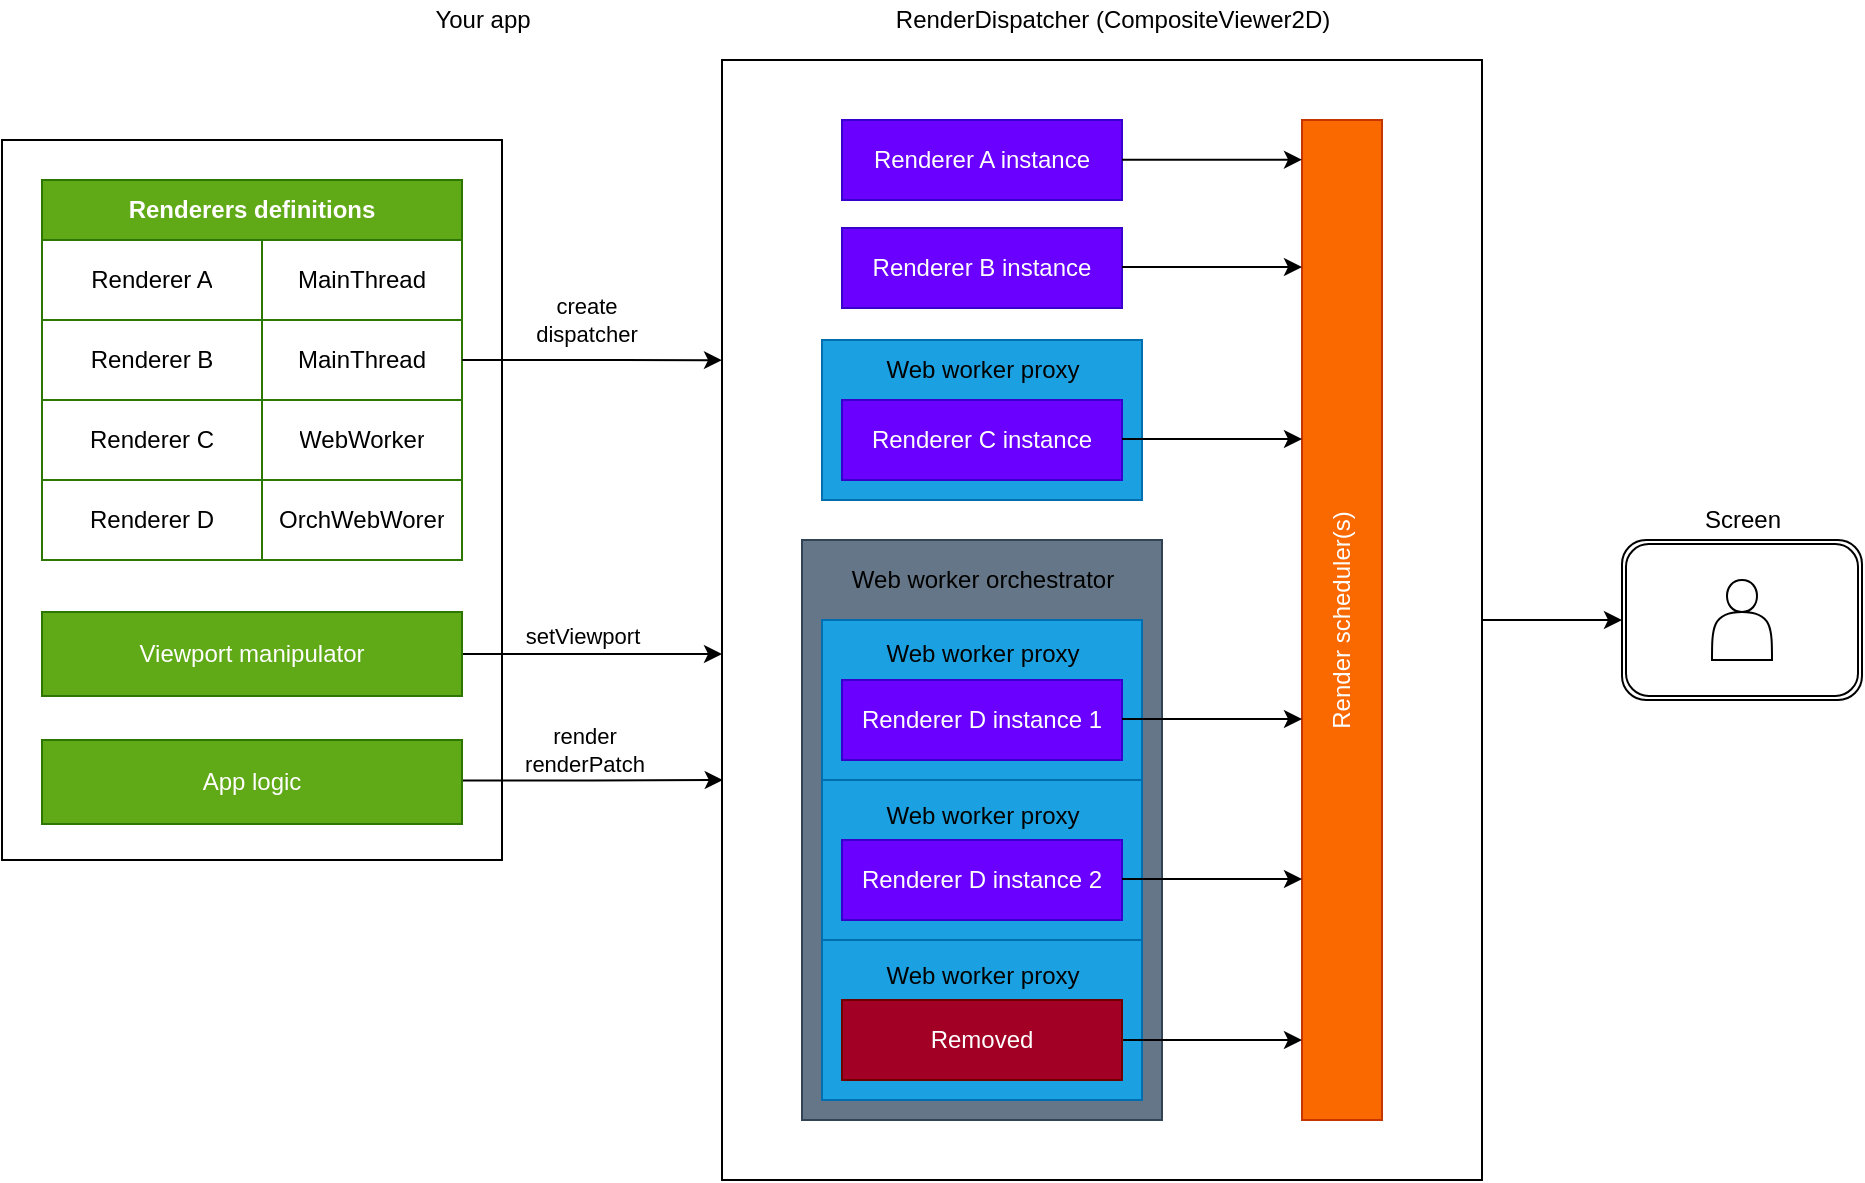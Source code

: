 <mxfile version="13.6.5">
    <diagram id="C5RBs43oDa-KdzZeNtuy" name="Page-1">
        <mxGraphModel dx="2813" dy="764" grid="1" gridSize="10" guides="1" tooltips="1" connect="1" arrows="1" fold="1" page="1" pageScale="1" pageWidth="827" pageHeight="1169" math="0" shadow="0">
            <root>
                <mxCell id="WIyWlLk6GJQsqaUBKTNV-0"/>
                <mxCell id="WIyWlLk6GJQsqaUBKTNV-1" parent="WIyWlLk6GJQsqaUBKTNV-0"/>
                <mxCell id="2" value="" style="rounded=0;whiteSpace=wrap;html=1;" parent="WIyWlLk6GJQsqaUBKTNV-1" vertex="1">
                    <mxGeometry x="-120" y="160" width="250" height="360" as="geometry"/>
                </mxCell>
                <mxCell id="48" style="edgeStyle=orthogonalEdgeStyle;rounded=0;orthogonalLoop=1;jettySize=auto;html=1;exitX=1;exitY=0.5;exitDx=0;exitDy=0;entryX=0;entryY=0.5;entryDx=0;entryDy=0;" edge="1" parent="WIyWlLk6GJQsqaUBKTNV-1" source="4" target="11">
                    <mxGeometry relative="1" as="geometry"/>
                </mxCell>
                <mxCell id="4" value="" style="rounded=0;whiteSpace=wrap;html=1;" parent="WIyWlLk6GJQsqaUBKTNV-1" vertex="1">
                    <mxGeometry x="240" y="120" width="380" height="560" as="geometry"/>
                </mxCell>
                <mxCell id="16" value="" style="rounded=0;whiteSpace=wrap;html=1;fillColor=#1ba1e2;strokeColor=#006EAF;fontColor=#ffffff;" parent="WIyWlLk6GJQsqaUBKTNV-1" vertex="1">
                    <mxGeometry x="290" y="260" width="160" height="80" as="geometry"/>
                </mxCell>
                <mxCell id="3" value="Your app" style="text;html=1;resizable=0;autosize=1;align=center;verticalAlign=middle;points=[];fillColor=none;strokeColor=none;rounded=0;" parent="WIyWlLk6GJQsqaUBKTNV-1" vertex="1">
                    <mxGeometry x="90" y="90" width="60" height="20" as="geometry"/>
                </mxCell>
                <mxCell id="5" value="RenderDispatcher (CompositeViewer2D)" style="text;html=1;resizable=0;autosize=1;align=center;verticalAlign=middle;points=[];fillColor=none;strokeColor=none;rounded=0;" parent="WIyWlLk6GJQsqaUBKTNV-1" vertex="1">
                    <mxGeometry x="320" y="90" width="230" height="20" as="geometry"/>
                </mxCell>
                <mxCell id="11" value="" style="shape=ext;double=1;rounded=1;whiteSpace=wrap;html=1;" parent="WIyWlLk6GJQsqaUBKTNV-1" vertex="1">
                    <mxGeometry x="690" y="360" width="120" height="80" as="geometry"/>
                </mxCell>
                <mxCell id="12" value="Screen" style="text;html=1;resizable=0;autosize=1;align=center;verticalAlign=middle;points=[];fillColor=none;strokeColor=none;rounded=0;" parent="WIyWlLk6GJQsqaUBKTNV-1" vertex="1">
                    <mxGeometry x="725" y="340" width="50" height="20" as="geometry"/>
                </mxCell>
                <mxCell id="13" value="Render scheduler(s)" style="rounded=0;whiteSpace=wrap;html=1;horizontal=0;fillColor=#fa6800;strokeColor=#C73500;fontColor=#ffffff;" parent="WIyWlLk6GJQsqaUBKTNV-1" vertex="1">
                    <mxGeometry x="530" y="150" width="40" height="500" as="geometry"/>
                </mxCell>
                <mxCell id="15" value="Renderer C instance" style="rounded=0;whiteSpace=wrap;html=1;fillColor=#6a00ff;strokeColor=#3700CC;fontColor=#ffffff;" parent="WIyWlLk6GJQsqaUBKTNV-1" vertex="1">
                    <mxGeometry x="300" y="290" width="140" height="40" as="geometry"/>
                </mxCell>
                <mxCell id="17" value="Web worker proxy" style="text;html=1;resizable=0;autosize=1;align=center;verticalAlign=middle;points=[];fillColor=none;strokeColor=none;rounded=0;" parent="WIyWlLk6GJQsqaUBKTNV-1" vertex="1">
                    <mxGeometry x="315" y="265" width="110" height="20" as="geometry"/>
                </mxCell>
                <mxCell id="18" value="Renderer A instance" style="rounded=0;whiteSpace=wrap;html=1;fillColor=#6a00ff;strokeColor=#3700CC;fontColor=#ffffff;" parent="WIyWlLk6GJQsqaUBKTNV-1" vertex="1">
                    <mxGeometry x="300" y="150" width="140" height="40" as="geometry"/>
                </mxCell>
                <mxCell id="19" value="Renderer B instance" style="rounded=0;whiteSpace=wrap;html=1;fillColor=#6a00ff;strokeColor=#3700CC;fontColor=#ffffff;" parent="WIyWlLk6GJQsqaUBKTNV-1" vertex="1">
                    <mxGeometry x="300" y="204" width="140" height="40" as="geometry"/>
                </mxCell>
                <mxCell id="21" value="" style="rounded=0;whiteSpace=wrap;html=1;align=left;fillColor=#647687;strokeColor=#314354;fontColor=#ffffff;" parent="WIyWlLk6GJQsqaUBKTNV-1" vertex="1">
                    <mxGeometry x="280" y="360" width="180" height="290" as="geometry"/>
                </mxCell>
                <mxCell id="23" value="" style="rounded=0;whiteSpace=wrap;html=1;fillColor=#1ba1e2;strokeColor=#006EAF;fontColor=#ffffff;" parent="WIyWlLk6GJQsqaUBKTNV-1" vertex="1">
                    <mxGeometry x="290" y="400" width="160" height="80" as="geometry"/>
                </mxCell>
                <mxCell id="24" value="Renderer D instance 1" style="rounded=0;whiteSpace=wrap;html=1;fillColor=#6a00ff;strokeColor=#3700CC;fontColor=#ffffff;" parent="WIyWlLk6GJQsqaUBKTNV-1" vertex="1">
                    <mxGeometry x="300" y="430" width="140" height="40" as="geometry"/>
                </mxCell>
                <mxCell id="25" value="Web worker proxy" style="text;html=1;resizable=0;autosize=1;align=center;verticalAlign=middle;points=[];fillColor=none;strokeColor=none;rounded=0;" parent="WIyWlLk6GJQsqaUBKTNV-1" vertex="1">
                    <mxGeometry x="315" y="407" width="110" height="20" as="geometry"/>
                </mxCell>
                <mxCell id="26" value="" style="rounded=0;whiteSpace=wrap;html=1;fillColor=#1ba1e2;strokeColor=#006EAF;fontColor=#ffffff;" parent="WIyWlLk6GJQsqaUBKTNV-1" vertex="1">
                    <mxGeometry x="290" y="480" width="160" height="80" as="geometry"/>
                </mxCell>
                <mxCell id="27" value="Renderer D instance 2" style="rounded=0;whiteSpace=wrap;html=1;fillColor=#6a00ff;strokeColor=#3700CC;fontColor=#ffffff;" parent="WIyWlLk6GJQsqaUBKTNV-1" vertex="1">
                    <mxGeometry x="300" y="510" width="140" height="40" as="geometry"/>
                </mxCell>
                <mxCell id="28" value="Web worker proxy" style="text;html=1;resizable=0;autosize=1;align=center;verticalAlign=middle;points=[];fillColor=none;strokeColor=none;rounded=0;" parent="WIyWlLk6GJQsqaUBKTNV-1" vertex="1">
                    <mxGeometry x="315" y="488" width="110" height="20" as="geometry"/>
                </mxCell>
                <mxCell id="29" value="" style="rounded=0;whiteSpace=wrap;html=1;fillColor=#1ba1e2;strokeColor=#006EAF;fontColor=#ffffff;" parent="WIyWlLk6GJQsqaUBKTNV-1" vertex="1">
                    <mxGeometry x="290" y="560" width="160" height="80" as="geometry"/>
                </mxCell>
                <mxCell id="34" style="edgeStyle=orthogonalEdgeStyle;rounded=0;orthogonalLoop=1;jettySize=auto;html=1;exitX=1;exitY=0.5;exitDx=0;exitDy=0;entryX=0;entryY=0.92;entryDx=0;entryDy=0;entryPerimeter=0;" parent="WIyWlLk6GJQsqaUBKTNV-1" source="30" target="13" edge="1">
                    <mxGeometry relative="1" as="geometry"/>
                </mxCell>
                <mxCell id="30" value="Removed" style="rounded=0;whiteSpace=wrap;html=1;fillColor=#a20025;strokeColor=#6F0000;fontColor=#ffffff;" parent="WIyWlLk6GJQsqaUBKTNV-1" vertex="1">
                    <mxGeometry x="300" y="590" width="140" height="40" as="geometry"/>
                </mxCell>
                <mxCell id="31" value="Web worker proxy" style="text;html=1;resizable=0;autosize=1;align=center;verticalAlign=middle;points=[];fillColor=none;strokeColor=none;rounded=0;" parent="WIyWlLk6GJQsqaUBKTNV-1" vertex="1">
                    <mxGeometry x="315" y="568" width="110" height="20" as="geometry"/>
                </mxCell>
                <mxCell id="32" value="Web worker orchestrator" style="text;html=1;resizable=0;autosize=1;align=center;verticalAlign=middle;points=[];fillColor=none;strokeColor=none;rounded=0;" parent="WIyWlLk6GJQsqaUBKTNV-1" vertex="1">
                    <mxGeometry x="295" y="370" width="150" height="20" as="geometry"/>
                </mxCell>
                <mxCell id="41" style="edgeStyle=orthogonalEdgeStyle;rounded=0;orthogonalLoop=1;jettySize=auto;html=1;exitX=1;exitY=0.5;exitDx=0;exitDy=0;entryX=0;entryY=0.92;entryDx=0;entryDy=0;entryPerimeter=0;" parent="WIyWlLk6GJQsqaUBKTNV-1" edge="1">
                    <mxGeometry relative="1" as="geometry">
                        <mxPoint x="440" y="529.5" as="sourcePoint"/>
                        <mxPoint x="530" y="529.5" as="targetPoint"/>
                    </mxGeometry>
                </mxCell>
                <mxCell id="42" style="edgeStyle=orthogonalEdgeStyle;rounded=0;orthogonalLoop=1;jettySize=auto;html=1;exitX=1;exitY=0.5;exitDx=0;exitDy=0;entryX=0;entryY=0.92;entryDx=0;entryDy=0;entryPerimeter=0;" parent="WIyWlLk6GJQsqaUBKTNV-1" edge="1">
                    <mxGeometry relative="1" as="geometry">
                        <mxPoint x="440" y="449.5" as="sourcePoint"/>
                        <mxPoint x="530" y="449.5" as="targetPoint"/>
                    </mxGeometry>
                </mxCell>
                <mxCell id="43" style="edgeStyle=orthogonalEdgeStyle;rounded=0;orthogonalLoop=1;jettySize=auto;html=1;exitX=1;exitY=0.5;exitDx=0;exitDy=0;entryX=0;entryY=0.92;entryDx=0;entryDy=0;entryPerimeter=0;" parent="WIyWlLk6GJQsqaUBKTNV-1" edge="1">
                    <mxGeometry relative="1" as="geometry">
                        <mxPoint x="440" y="309.5" as="sourcePoint"/>
                        <mxPoint x="530" y="309.5" as="targetPoint"/>
                    </mxGeometry>
                </mxCell>
                <mxCell id="46" style="edgeStyle=orthogonalEdgeStyle;rounded=0;orthogonalLoop=1;jettySize=auto;html=1;exitX=1;exitY=0.5;exitDx=0;exitDy=0;entryX=0;entryY=0.92;entryDx=0;entryDy=0;entryPerimeter=0;" parent="WIyWlLk6GJQsqaUBKTNV-1" edge="1">
                    <mxGeometry relative="1" as="geometry">
                        <mxPoint x="440" y="223.5" as="sourcePoint"/>
                        <mxPoint x="530" y="223.5" as="targetPoint"/>
                    </mxGeometry>
                </mxCell>
                <mxCell id="47" style="edgeStyle=orthogonalEdgeStyle;rounded=0;orthogonalLoop=1;jettySize=auto;html=1;exitX=1;exitY=0.5;exitDx=0;exitDy=0;entryX=0;entryY=0.92;entryDx=0;entryDy=0;entryPerimeter=0;" parent="WIyWlLk6GJQsqaUBKTNV-1" edge="1">
                    <mxGeometry relative="1" as="geometry">
                        <mxPoint x="440" y="169.83" as="sourcePoint"/>
                        <mxPoint x="530" y="169.83" as="targetPoint"/>
                    </mxGeometry>
                </mxCell>
                <mxCell id="85" value="Renderers definitions" style="shape=table;html=1;whiteSpace=wrap;startSize=30;container=1;collapsible=0;childLayout=tableLayout;fontStyle=1;align=center;fillColor=#60a917;strokeColor=#2D7600;fontColor=#ffffff;" vertex="1" parent="WIyWlLk6GJQsqaUBKTNV-1">
                    <mxGeometry x="-100" y="180" width="210" height="190" as="geometry"/>
                </mxCell>
                <mxCell id="109" style="shape=partialRectangle;html=1;whiteSpace=wrap;collapsible=0;dropTarget=0;pointerEvents=0;fillColor=none;top=0;left=0;bottom=0;right=0;points=[[0,0.5],[1,0.5]];portConstraint=eastwest;" vertex="1" parent="85">
                    <mxGeometry y="30" width="210" height="40" as="geometry"/>
                </mxCell>
                <mxCell id="110" value="Renderer A" style="shape=partialRectangle;html=1;whiteSpace=wrap;connectable=0;fillColor=none;top=0;left=0;bottom=0;right=0;overflow=hidden;" vertex="1" parent="109">
                    <mxGeometry width="110" height="40" as="geometry"/>
                </mxCell>
                <mxCell id="111" value="MainThread" style="shape=partialRectangle;html=1;whiteSpace=wrap;connectable=0;fillColor=none;top=0;left=0;bottom=0;right=0;overflow=hidden;" vertex="1" parent="109">
                    <mxGeometry x="110" width="100" height="40" as="geometry"/>
                </mxCell>
                <mxCell id="102" style="shape=partialRectangle;html=1;whiteSpace=wrap;collapsible=0;dropTarget=0;pointerEvents=0;fillColor=none;top=0;left=0;bottom=0;right=0;points=[[0,0.5],[1,0.5]];portConstraint=eastwest;" vertex="1" parent="85">
                    <mxGeometry y="70" width="210" height="40" as="geometry"/>
                </mxCell>
                <mxCell id="103" value="&lt;span&gt;Renderer B&lt;/span&gt;" style="shape=partialRectangle;html=1;whiteSpace=wrap;connectable=0;fillColor=none;top=0;left=0;bottom=0;right=0;overflow=hidden;" vertex="1" parent="102">
                    <mxGeometry width="110" height="40" as="geometry"/>
                </mxCell>
                <mxCell id="106" value="MainThread" style="shape=partialRectangle;html=1;whiteSpace=wrap;connectable=0;fillColor=none;top=0;left=0;bottom=0;right=0;overflow=hidden;" vertex="1" parent="102">
                    <mxGeometry x="110" width="100" height="40" as="geometry"/>
                </mxCell>
                <mxCell id="86" value="" style="shape=partialRectangle;html=1;whiteSpace=wrap;collapsible=0;dropTarget=0;pointerEvents=0;fillColor=none;top=0;left=0;bottom=0;right=0;points=[[0,0.5],[1,0.5]];portConstraint=eastwest;" vertex="1" parent="85">
                    <mxGeometry y="110" width="210" height="40" as="geometry"/>
                </mxCell>
                <mxCell id="87" value="&lt;span&gt;Renderer C&lt;/span&gt;" style="shape=partialRectangle;html=1;whiteSpace=wrap;connectable=0;fillColor=none;top=0;left=0;bottom=0;right=0;overflow=hidden;" vertex="1" parent="86">
                    <mxGeometry width="110" height="40" as="geometry"/>
                </mxCell>
                <mxCell id="107" value="WebWorker" style="shape=partialRectangle;html=1;whiteSpace=wrap;connectable=0;fillColor=none;top=0;left=0;bottom=0;right=0;overflow=hidden;" vertex="1" parent="86">
                    <mxGeometry x="110" width="100" height="40" as="geometry"/>
                </mxCell>
                <mxCell id="90" value="" style="shape=partialRectangle;html=1;whiteSpace=wrap;collapsible=0;dropTarget=0;pointerEvents=0;fillColor=none;top=0;left=0;bottom=0;right=0;points=[[0,0.5],[1,0.5]];portConstraint=eastwest;" vertex="1" parent="85">
                    <mxGeometry y="150" width="210" height="40" as="geometry"/>
                </mxCell>
                <mxCell id="91" value="&lt;span&gt;Renderer D&lt;/span&gt;" style="shape=partialRectangle;html=1;whiteSpace=wrap;connectable=0;fillColor=none;top=0;left=0;bottom=0;right=0;overflow=hidden;" vertex="1" parent="90">
                    <mxGeometry width="110" height="40" as="geometry"/>
                </mxCell>
                <mxCell id="108" value="OrchWebWorer" style="shape=partialRectangle;html=1;whiteSpace=wrap;connectable=0;fillColor=none;top=0;left=0;bottom=0;right=0;overflow=hidden;" vertex="1" parent="90">
                    <mxGeometry x="110" width="100" height="40" as="geometry"/>
                </mxCell>
                <mxCell id="120" style="edgeStyle=orthogonalEdgeStyle;rounded=0;orthogonalLoop=1;jettySize=auto;html=1;exitX=1;exitY=0.5;exitDx=0;exitDy=0;" edge="1" parent="WIyWlLk6GJQsqaUBKTNV-1" source="116">
                    <mxGeometry relative="1" as="geometry">
                        <mxPoint x="240" y="417" as="targetPoint"/>
                        <Array as="points">
                            <mxPoint x="240" y="417"/>
                        </Array>
                    </mxGeometry>
                </mxCell>
                <mxCell id="124" value="setViewport" style="edgeLabel;html=1;align=center;verticalAlign=middle;resizable=0;points=[];" vertex="1" connectable="0" parent="120">
                    <mxGeometry x="0.122" y="2" relative="1" as="geometry">
                        <mxPoint x="-13.14" y="-6.98" as="offset"/>
                    </mxGeometry>
                </mxCell>
                <mxCell id="116" value="Viewport manipulator" style="rounded=0;whiteSpace=wrap;html=1;fillColor=#60a917;strokeColor=#2D7600;fontColor=#ffffff;" vertex="1" parent="WIyWlLk6GJQsqaUBKTNV-1">
                    <mxGeometry x="-100" y="396" width="210" height="42" as="geometry"/>
                </mxCell>
                <mxCell id="119" style="edgeStyle=orthogonalEdgeStyle;rounded=0;orthogonalLoop=1;jettySize=auto;html=1;exitX=1;exitY=0.5;exitDx=0;exitDy=0;entryX=0;entryY=0.268;entryDx=0;entryDy=0;entryPerimeter=0;" edge="1" parent="WIyWlLk6GJQsqaUBKTNV-1" source="102" target="4">
                    <mxGeometry relative="1" as="geometry">
                        <Array as="points">
                            <mxPoint x="190" y="270"/>
                            <mxPoint x="190" y="270"/>
                        </Array>
                    </mxGeometry>
                </mxCell>
                <mxCell id="122" value="create&lt;br&gt;dispatcher" style="edgeLabel;html=1;align=center;verticalAlign=middle;resizable=0;points=[];" vertex="1" connectable="0" parent="119">
                    <mxGeometry x="0.231" y="-18" relative="1" as="geometry">
                        <mxPoint x="-18" y="-38.03" as="offset"/>
                    </mxGeometry>
                </mxCell>
                <mxCell id="125" style="edgeStyle=orthogonalEdgeStyle;rounded=0;orthogonalLoop=1;jettySize=auto;html=1;exitX=1;exitY=0.5;exitDx=0;exitDy=0;entryX=0.001;entryY=0.605;entryDx=0;entryDy=0;entryPerimeter=0;" edge="1" parent="WIyWlLk6GJQsqaUBKTNV-1">
                    <mxGeometry relative="1" as="geometry">
                        <mxPoint x="110" y="480.2" as="sourcePoint"/>
                        <mxPoint x="240.38" y="480" as="targetPoint"/>
                        <Array as="points">
                            <mxPoint x="175" y="480.2"/>
                        </Array>
                    </mxGeometry>
                </mxCell>
                <mxCell id="129" value="render&lt;br&gt;renderPatch" style="edgeLabel;html=1;align=center;verticalAlign=middle;resizable=0;points=[];" vertex="1" connectable="0" parent="125">
                    <mxGeometry x="-0.003" y="21" relative="1" as="geometry">
                        <mxPoint x="-4.39" y="5.83" as="offset"/>
                    </mxGeometry>
                </mxCell>
                <mxCell id="131" value="App logic" style="rounded=0;whiteSpace=wrap;html=1;fillColor=#60a917;strokeColor=#2D7600;fontColor=#ffffff;" vertex="1" parent="WIyWlLk6GJQsqaUBKTNV-1">
                    <mxGeometry x="-100" y="460" width="210" height="42" as="geometry"/>
                </mxCell>
                <mxCell id="132" value="" style="shape=actor;whiteSpace=wrap;html=1;" vertex="1" parent="WIyWlLk6GJQsqaUBKTNV-1">
                    <mxGeometry x="735" y="380" width="30" height="40" as="geometry"/>
                </mxCell>
            </root>
        </mxGraphModel>
    </diagram>
</mxfile>